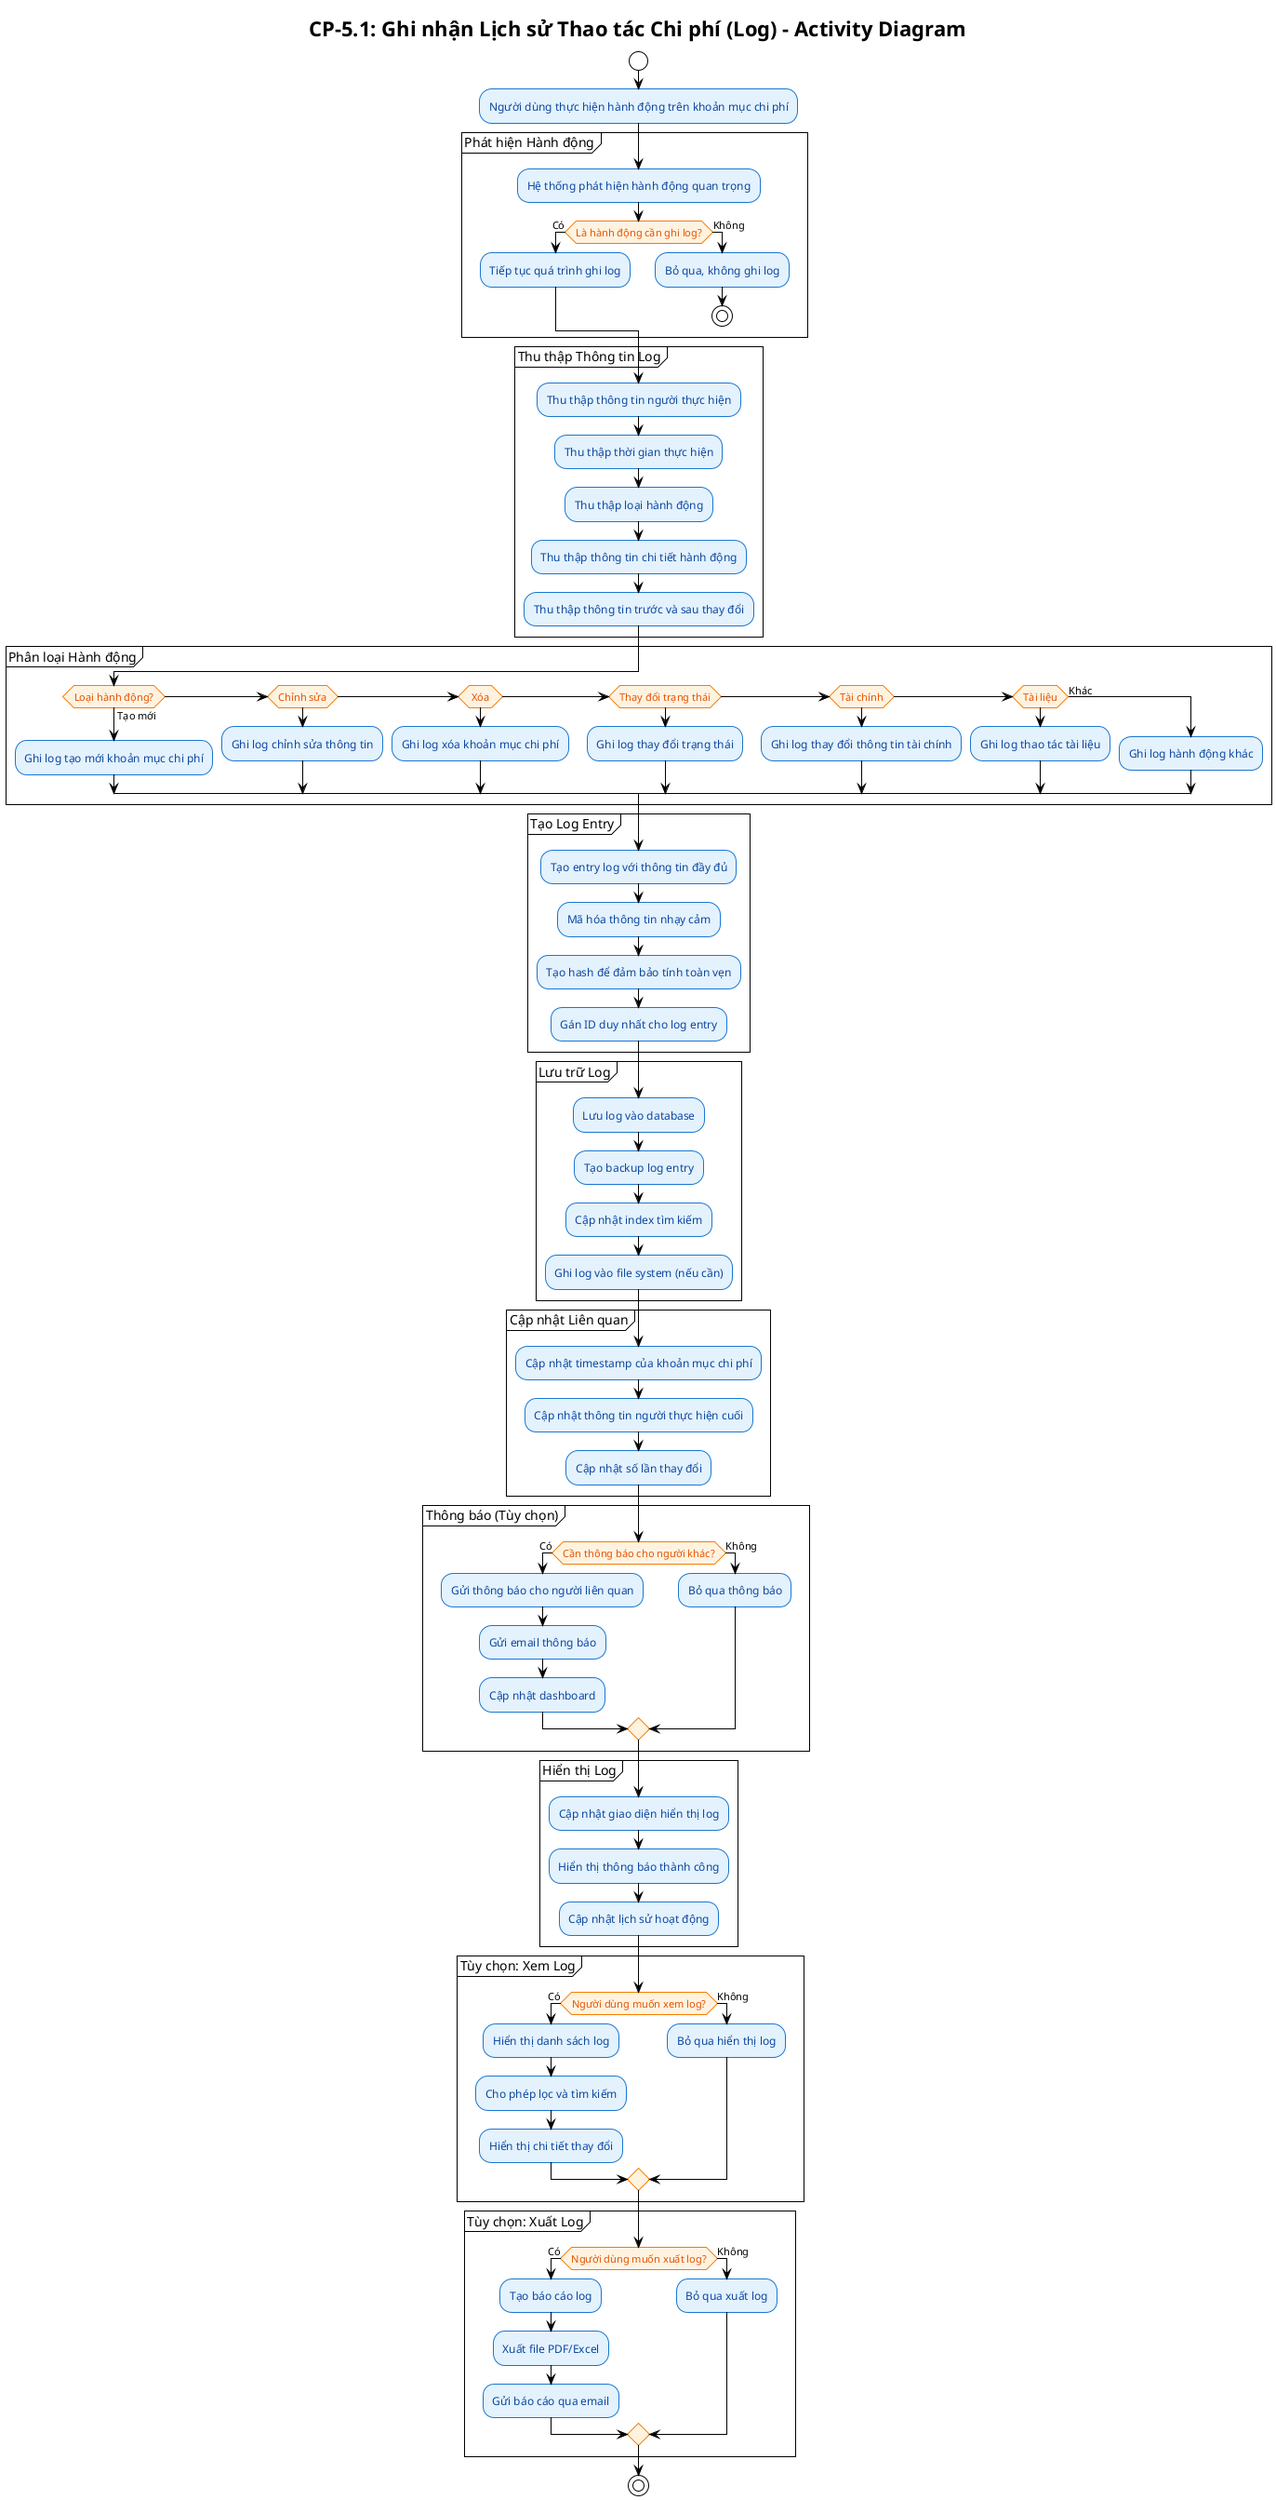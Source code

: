 @startuml CP-5.1 Activity Diagram
!theme plain
skinparam backgroundColor #FFFFFF
skinparam activity {
  BackgroundColor #E3F2FD
  BorderColor #1976D2
  FontColor #0D47A1
}
skinparam activityDiamond {
  BackgroundColor #FFF3E0
  BorderColor #F57C00
  FontColor #E65100
}
skinparam activityStart {
  BackgroundColor #C8E6C9
  BorderColor #388E3C
  FontColor #1B5E20
}
skinparam activityEnd {
  BackgroundColor #FFCDD2
  BorderColor #D32F2F
  FontColor #B71C1C
}

title CP-5.1: Ghi nhận Lịch sử Thao tác Chi phí (Log) - Activity Diagram

start

:Người dùng thực hiện hành động trên khoản mục chi phí;

partition "Phát hiện Hành động" {
  :Hệ thống phát hiện hành động quan trọng;
  if (Là hành động cần ghi log?) then (Có)
    :Tiếp tục quá trình ghi log;
  else (Không)
    :Bỏ qua, không ghi log;
    stop
  endif
}

partition "Thu thập Thông tin Log" {
  :Thu thập thông tin người thực hiện;
  :Thu thập thời gian thực hiện;
  :Thu thập loại hành động;
  :Thu thập thông tin chi tiết hành động;
  :Thu thập thông tin trước và sau thay đổi;
}

partition "Phân loại Hành động" {
  if (Loại hành động?) then (Tạo mới)
    :Ghi log tạo mới khoản mục chi phí;
  elseif (Chỉnh sửa) then
    :Ghi log chỉnh sửa thông tin;
  elseif (Xóa) then
    :Ghi log xóa khoản mục chi phí;
  elseif (Thay đổi trạng thái) then
    :Ghi log thay đổi trạng thái;
  elseif (Tài chính) then
    :Ghi log thay đổi thông tin tài chính;
  elseif (Tài liệu) then
    :Ghi log thao tác tài liệu;
  else (Khác)
    :Ghi log hành động khác;
  endif
}

partition "Tạo Log Entry" {
  :Tạo entry log với thông tin đầy đủ;
  :Mã hóa thông tin nhạy cảm;
  :Tạo hash để đảm bảo tính toàn vẹn;
  :Gán ID duy nhất cho log entry;
}

partition "Lưu trữ Log" {
  :Lưu log vào database;
  :Tạo backup log entry;
  :Cập nhật index tìm kiếm;
  :Ghi log vào file system (nếu cần);
}

partition "Cập nhật Liên quan" {
  :Cập nhật timestamp của khoản mục chi phí;
  :Cập nhật thông tin người thực hiện cuối;
  :Cập nhật số lần thay đổi;
}

partition "Thông báo (Tùy chọn)" {
  if (Cần thông báo cho người khác?) then (Có)
    :Gửi thông báo cho người liên quan;
    :Gửi email thông báo;
    :Cập nhật dashboard;
  else (Không)
    :Bỏ qua thông báo;
  endif
}

partition "Hiển thị Log" {
  :Cập nhật giao diện hiển thị log;
  :Hiển thị thông báo thành công;
  :Cập nhật lịch sử hoạt động;
}

partition "Tùy chọn: Xem Log" {
  if (Người dùng muốn xem log?) then (Có)
    :Hiển thị danh sách log;
    :Cho phép lọc và tìm kiếm;
    :Hiển thị chi tiết thay đổi;
  else (Không)
    :Bỏ qua hiển thị log;
  endif
}

partition "Tùy chọn: Xuất Log" {
  if (Người dùng muốn xuất log?) then (Có)
    :Tạo báo cáo log;
    :Xuất file PDF/Excel;
    :Gửi báo cáo qua email;
  else (Không)
    :Bỏ qua xuất log;
  endif
}

stop

@enduml

